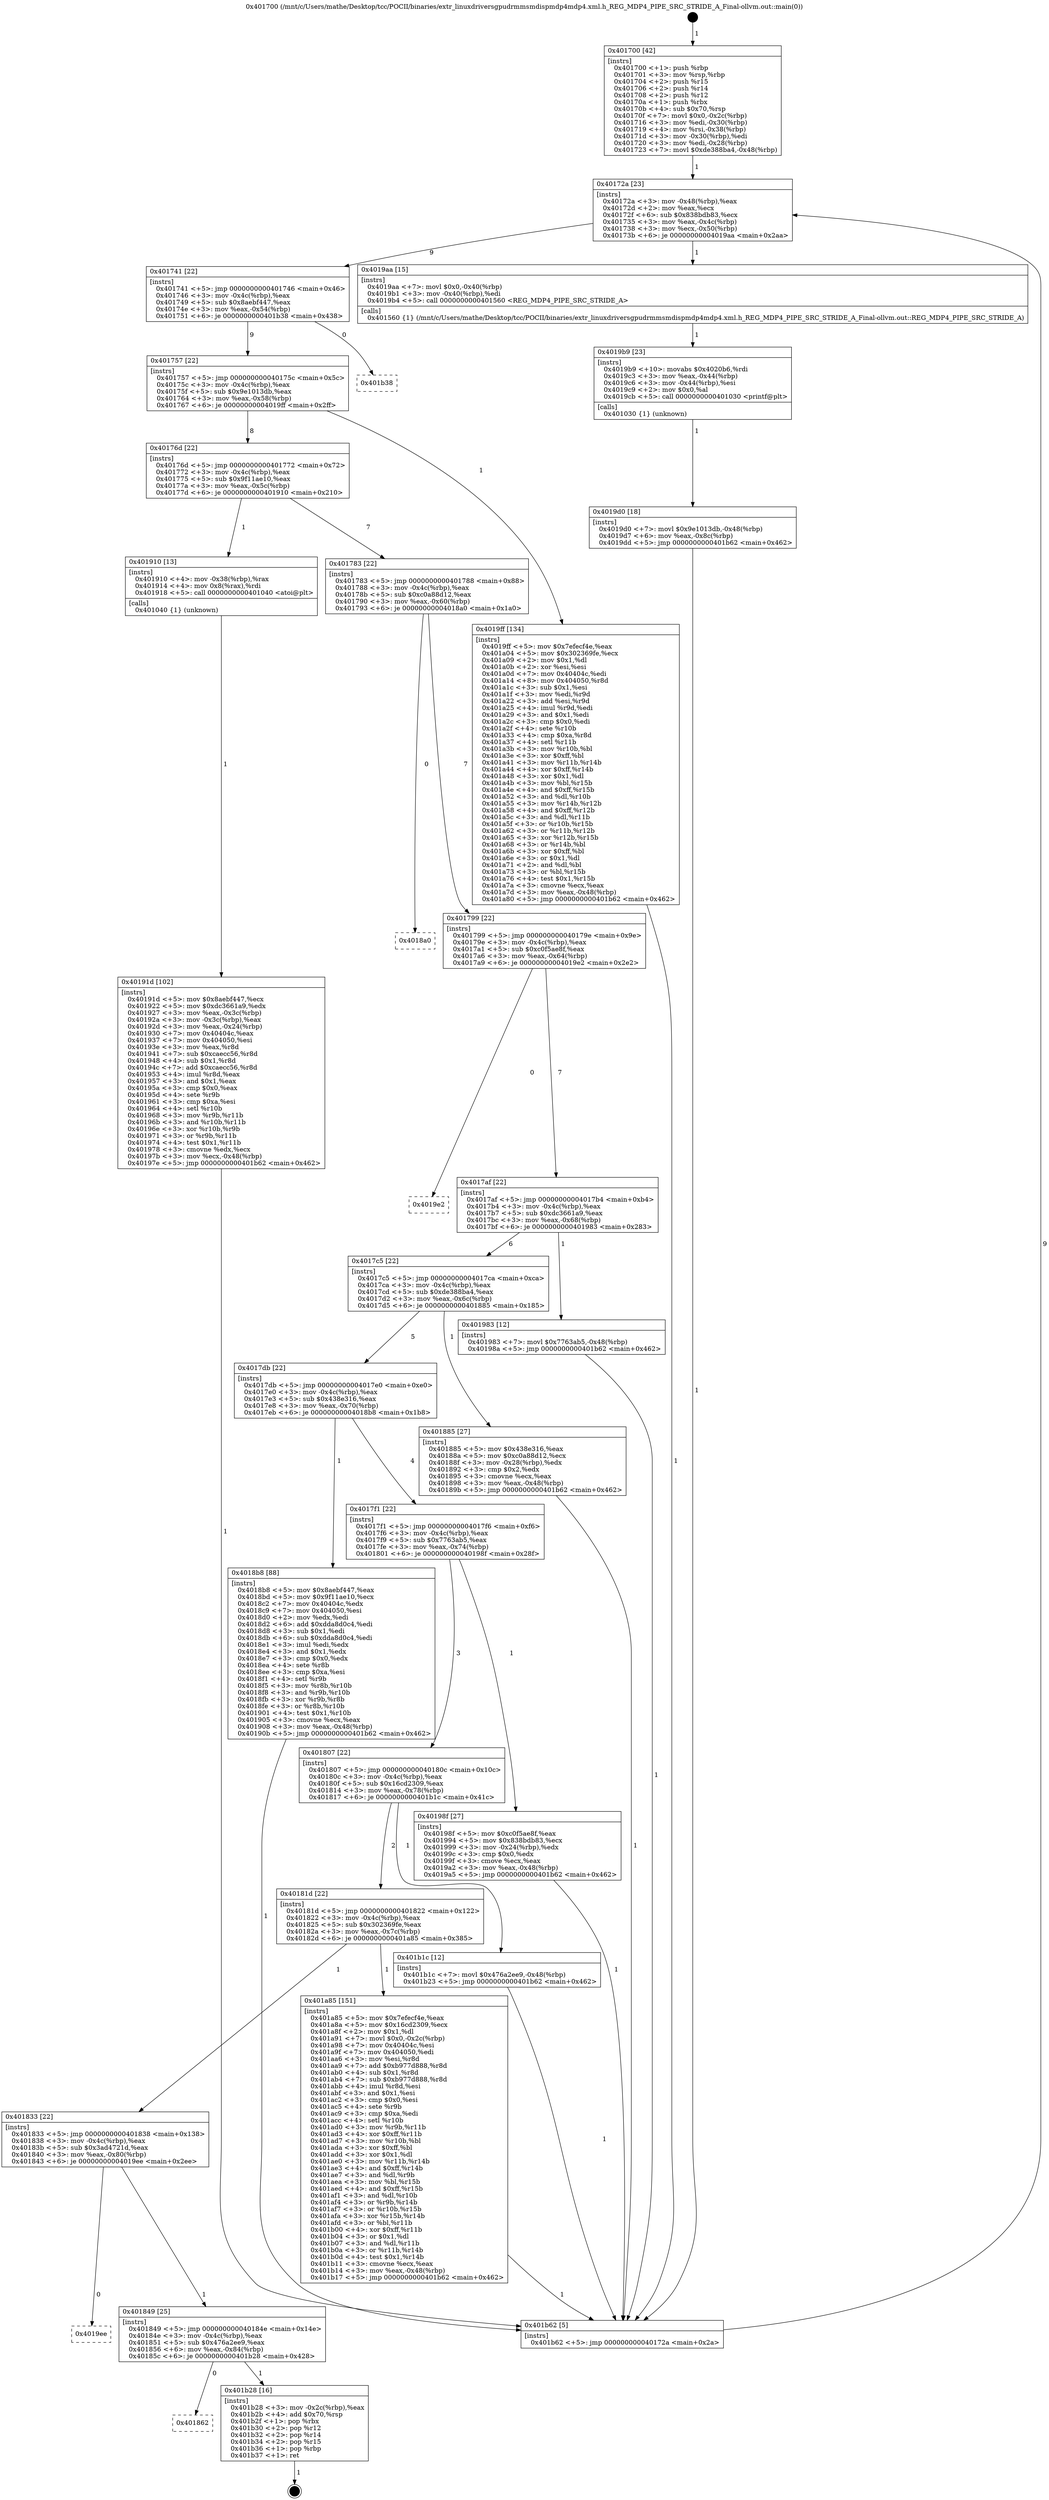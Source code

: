digraph "0x401700" {
  label = "0x401700 (/mnt/c/Users/mathe/Desktop/tcc/POCII/binaries/extr_linuxdriversgpudrmmsmdispmdp4mdp4.xml.h_REG_MDP4_PIPE_SRC_STRIDE_A_Final-ollvm.out::main(0))"
  labelloc = "t"
  node[shape=record]

  Entry [label="",width=0.3,height=0.3,shape=circle,fillcolor=black,style=filled]
  "0x40172a" [label="{
     0x40172a [23]\l
     | [instrs]\l
     &nbsp;&nbsp;0x40172a \<+3\>: mov -0x48(%rbp),%eax\l
     &nbsp;&nbsp;0x40172d \<+2\>: mov %eax,%ecx\l
     &nbsp;&nbsp;0x40172f \<+6\>: sub $0x838bdb83,%ecx\l
     &nbsp;&nbsp;0x401735 \<+3\>: mov %eax,-0x4c(%rbp)\l
     &nbsp;&nbsp;0x401738 \<+3\>: mov %ecx,-0x50(%rbp)\l
     &nbsp;&nbsp;0x40173b \<+6\>: je 00000000004019aa \<main+0x2aa\>\l
  }"]
  "0x4019aa" [label="{
     0x4019aa [15]\l
     | [instrs]\l
     &nbsp;&nbsp;0x4019aa \<+7\>: movl $0x0,-0x40(%rbp)\l
     &nbsp;&nbsp;0x4019b1 \<+3\>: mov -0x40(%rbp),%edi\l
     &nbsp;&nbsp;0x4019b4 \<+5\>: call 0000000000401560 \<REG_MDP4_PIPE_SRC_STRIDE_A\>\l
     | [calls]\l
     &nbsp;&nbsp;0x401560 \{1\} (/mnt/c/Users/mathe/Desktop/tcc/POCII/binaries/extr_linuxdriversgpudrmmsmdispmdp4mdp4.xml.h_REG_MDP4_PIPE_SRC_STRIDE_A_Final-ollvm.out::REG_MDP4_PIPE_SRC_STRIDE_A)\l
  }"]
  "0x401741" [label="{
     0x401741 [22]\l
     | [instrs]\l
     &nbsp;&nbsp;0x401741 \<+5\>: jmp 0000000000401746 \<main+0x46\>\l
     &nbsp;&nbsp;0x401746 \<+3\>: mov -0x4c(%rbp),%eax\l
     &nbsp;&nbsp;0x401749 \<+5\>: sub $0x8aebf447,%eax\l
     &nbsp;&nbsp;0x40174e \<+3\>: mov %eax,-0x54(%rbp)\l
     &nbsp;&nbsp;0x401751 \<+6\>: je 0000000000401b38 \<main+0x438\>\l
  }"]
  Exit [label="",width=0.3,height=0.3,shape=circle,fillcolor=black,style=filled,peripheries=2]
  "0x401b38" [label="{
     0x401b38\l
  }", style=dashed]
  "0x401757" [label="{
     0x401757 [22]\l
     | [instrs]\l
     &nbsp;&nbsp;0x401757 \<+5\>: jmp 000000000040175c \<main+0x5c\>\l
     &nbsp;&nbsp;0x40175c \<+3\>: mov -0x4c(%rbp),%eax\l
     &nbsp;&nbsp;0x40175f \<+5\>: sub $0x9e1013db,%eax\l
     &nbsp;&nbsp;0x401764 \<+3\>: mov %eax,-0x58(%rbp)\l
     &nbsp;&nbsp;0x401767 \<+6\>: je 00000000004019ff \<main+0x2ff\>\l
  }"]
  "0x401862" [label="{
     0x401862\l
  }", style=dashed]
  "0x4019ff" [label="{
     0x4019ff [134]\l
     | [instrs]\l
     &nbsp;&nbsp;0x4019ff \<+5\>: mov $0x7efecf4e,%eax\l
     &nbsp;&nbsp;0x401a04 \<+5\>: mov $0x302369fe,%ecx\l
     &nbsp;&nbsp;0x401a09 \<+2\>: mov $0x1,%dl\l
     &nbsp;&nbsp;0x401a0b \<+2\>: xor %esi,%esi\l
     &nbsp;&nbsp;0x401a0d \<+7\>: mov 0x40404c,%edi\l
     &nbsp;&nbsp;0x401a14 \<+8\>: mov 0x404050,%r8d\l
     &nbsp;&nbsp;0x401a1c \<+3\>: sub $0x1,%esi\l
     &nbsp;&nbsp;0x401a1f \<+3\>: mov %edi,%r9d\l
     &nbsp;&nbsp;0x401a22 \<+3\>: add %esi,%r9d\l
     &nbsp;&nbsp;0x401a25 \<+4\>: imul %r9d,%edi\l
     &nbsp;&nbsp;0x401a29 \<+3\>: and $0x1,%edi\l
     &nbsp;&nbsp;0x401a2c \<+3\>: cmp $0x0,%edi\l
     &nbsp;&nbsp;0x401a2f \<+4\>: sete %r10b\l
     &nbsp;&nbsp;0x401a33 \<+4\>: cmp $0xa,%r8d\l
     &nbsp;&nbsp;0x401a37 \<+4\>: setl %r11b\l
     &nbsp;&nbsp;0x401a3b \<+3\>: mov %r10b,%bl\l
     &nbsp;&nbsp;0x401a3e \<+3\>: xor $0xff,%bl\l
     &nbsp;&nbsp;0x401a41 \<+3\>: mov %r11b,%r14b\l
     &nbsp;&nbsp;0x401a44 \<+4\>: xor $0xff,%r14b\l
     &nbsp;&nbsp;0x401a48 \<+3\>: xor $0x1,%dl\l
     &nbsp;&nbsp;0x401a4b \<+3\>: mov %bl,%r15b\l
     &nbsp;&nbsp;0x401a4e \<+4\>: and $0xff,%r15b\l
     &nbsp;&nbsp;0x401a52 \<+3\>: and %dl,%r10b\l
     &nbsp;&nbsp;0x401a55 \<+3\>: mov %r14b,%r12b\l
     &nbsp;&nbsp;0x401a58 \<+4\>: and $0xff,%r12b\l
     &nbsp;&nbsp;0x401a5c \<+3\>: and %dl,%r11b\l
     &nbsp;&nbsp;0x401a5f \<+3\>: or %r10b,%r15b\l
     &nbsp;&nbsp;0x401a62 \<+3\>: or %r11b,%r12b\l
     &nbsp;&nbsp;0x401a65 \<+3\>: xor %r12b,%r15b\l
     &nbsp;&nbsp;0x401a68 \<+3\>: or %r14b,%bl\l
     &nbsp;&nbsp;0x401a6b \<+3\>: xor $0xff,%bl\l
     &nbsp;&nbsp;0x401a6e \<+3\>: or $0x1,%dl\l
     &nbsp;&nbsp;0x401a71 \<+2\>: and %dl,%bl\l
     &nbsp;&nbsp;0x401a73 \<+3\>: or %bl,%r15b\l
     &nbsp;&nbsp;0x401a76 \<+4\>: test $0x1,%r15b\l
     &nbsp;&nbsp;0x401a7a \<+3\>: cmovne %ecx,%eax\l
     &nbsp;&nbsp;0x401a7d \<+3\>: mov %eax,-0x48(%rbp)\l
     &nbsp;&nbsp;0x401a80 \<+5\>: jmp 0000000000401b62 \<main+0x462\>\l
  }"]
  "0x40176d" [label="{
     0x40176d [22]\l
     | [instrs]\l
     &nbsp;&nbsp;0x40176d \<+5\>: jmp 0000000000401772 \<main+0x72\>\l
     &nbsp;&nbsp;0x401772 \<+3\>: mov -0x4c(%rbp),%eax\l
     &nbsp;&nbsp;0x401775 \<+5\>: sub $0x9f11ae10,%eax\l
     &nbsp;&nbsp;0x40177a \<+3\>: mov %eax,-0x5c(%rbp)\l
     &nbsp;&nbsp;0x40177d \<+6\>: je 0000000000401910 \<main+0x210\>\l
  }"]
  "0x401b28" [label="{
     0x401b28 [16]\l
     | [instrs]\l
     &nbsp;&nbsp;0x401b28 \<+3\>: mov -0x2c(%rbp),%eax\l
     &nbsp;&nbsp;0x401b2b \<+4\>: add $0x70,%rsp\l
     &nbsp;&nbsp;0x401b2f \<+1\>: pop %rbx\l
     &nbsp;&nbsp;0x401b30 \<+2\>: pop %r12\l
     &nbsp;&nbsp;0x401b32 \<+2\>: pop %r14\l
     &nbsp;&nbsp;0x401b34 \<+2\>: pop %r15\l
     &nbsp;&nbsp;0x401b36 \<+1\>: pop %rbp\l
     &nbsp;&nbsp;0x401b37 \<+1\>: ret\l
  }"]
  "0x401910" [label="{
     0x401910 [13]\l
     | [instrs]\l
     &nbsp;&nbsp;0x401910 \<+4\>: mov -0x38(%rbp),%rax\l
     &nbsp;&nbsp;0x401914 \<+4\>: mov 0x8(%rax),%rdi\l
     &nbsp;&nbsp;0x401918 \<+5\>: call 0000000000401040 \<atoi@plt\>\l
     | [calls]\l
     &nbsp;&nbsp;0x401040 \{1\} (unknown)\l
  }"]
  "0x401783" [label="{
     0x401783 [22]\l
     | [instrs]\l
     &nbsp;&nbsp;0x401783 \<+5\>: jmp 0000000000401788 \<main+0x88\>\l
     &nbsp;&nbsp;0x401788 \<+3\>: mov -0x4c(%rbp),%eax\l
     &nbsp;&nbsp;0x40178b \<+5\>: sub $0xc0a88d12,%eax\l
     &nbsp;&nbsp;0x401790 \<+3\>: mov %eax,-0x60(%rbp)\l
     &nbsp;&nbsp;0x401793 \<+6\>: je 00000000004018a0 \<main+0x1a0\>\l
  }"]
  "0x401849" [label="{
     0x401849 [25]\l
     | [instrs]\l
     &nbsp;&nbsp;0x401849 \<+5\>: jmp 000000000040184e \<main+0x14e\>\l
     &nbsp;&nbsp;0x40184e \<+3\>: mov -0x4c(%rbp),%eax\l
     &nbsp;&nbsp;0x401851 \<+5\>: sub $0x476a2ee9,%eax\l
     &nbsp;&nbsp;0x401856 \<+6\>: mov %eax,-0x84(%rbp)\l
     &nbsp;&nbsp;0x40185c \<+6\>: je 0000000000401b28 \<main+0x428\>\l
  }"]
  "0x4018a0" [label="{
     0x4018a0\l
  }", style=dashed]
  "0x401799" [label="{
     0x401799 [22]\l
     | [instrs]\l
     &nbsp;&nbsp;0x401799 \<+5\>: jmp 000000000040179e \<main+0x9e\>\l
     &nbsp;&nbsp;0x40179e \<+3\>: mov -0x4c(%rbp),%eax\l
     &nbsp;&nbsp;0x4017a1 \<+5\>: sub $0xc0f5ae8f,%eax\l
     &nbsp;&nbsp;0x4017a6 \<+3\>: mov %eax,-0x64(%rbp)\l
     &nbsp;&nbsp;0x4017a9 \<+6\>: je 00000000004019e2 \<main+0x2e2\>\l
  }"]
  "0x4019ee" [label="{
     0x4019ee\l
  }", style=dashed]
  "0x4019e2" [label="{
     0x4019e2\l
  }", style=dashed]
  "0x4017af" [label="{
     0x4017af [22]\l
     | [instrs]\l
     &nbsp;&nbsp;0x4017af \<+5\>: jmp 00000000004017b4 \<main+0xb4\>\l
     &nbsp;&nbsp;0x4017b4 \<+3\>: mov -0x4c(%rbp),%eax\l
     &nbsp;&nbsp;0x4017b7 \<+5\>: sub $0xdc3661a9,%eax\l
     &nbsp;&nbsp;0x4017bc \<+3\>: mov %eax,-0x68(%rbp)\l
     &nbsp;&nbsp;0x4017bf \<+6\>: je 0000000000401983 \<main+0x283\>\l
  }"]
  "0x401833" [label="{
     0x401833 [22]\l
     | [instrs]\l
     &nbsp;&nbsp;0x401833 \<+5\>: jmp 0000000000401838 \<main+0x138\>\l
     &nbsp;&nbsp;0x401838 \<+3\>: mov -0x4c(%rbp),%eax\l
     &nbsp;&nbsp;0x40183b \<+5\>: sub $0x3ad4721d,%eax\l
     &nbsp;&nbsp;0x401840 \<+3\>: mov %eax,-0x80(%rbp)\l
     &nbsp;&nbsp;0x401843 \<+6\>: je 00000000004019ee \<main+0x2ee\>\l
  }"]
  "0x401983" [label="{
     0x401983 [12]\l
     | [instrs]\l
     &nbsp;&nbsp;0x401983 \<+7\>: movl $0x7763ab5,-0x48(%rbp)\l
     &nbsp;&nbsp;0x40198a \<+5\>: jmp 0000000000401b62 \<main+0x462\>\l
  }"]
  "0x4017c5" [label="{
     0x4017c5 [22]\l
     | [instrs]\l
     &nbsp;&nbsp;0x4017c5 \<+5\>: jmp 00000000004017ca \<main+0xca\>\l
     &nbsp;&nbsp;0x4017ca \<+3\>: mov -0x4c(%rbp),%eax\l
     &nbsp;&nbsp;0x4017cd \<+5\>: sub $0xde388ba4,%eax\l
     &nbsp;&nbsp;0x4017d2 \<+3\>: mov %eax,-0x6c(%rbp)\l
     &nbsp;&nbsp;0x4017d5 \<+6\>: je 0000000000401885 \<main+0x185\>\l
  }"]
  "0x401a85" [label="{
     0x401a85 [151]\l
     | [instrs]\l
     &nbsp;&nbsp;0x401a85 \<+5\>: mov $0x7efecf4e,%eax\l
     &nbsp;&nbsp;0x401a8a \<+5\>: mov $0x16cd2309,%ecx\l
     &nbsp;&nbsp;0x401a8f \<+2\>: mov $0x1,%dl\l
     &nbsp;&nbsp;0x401a91 \<+7\>: movl $0x0,-0x2c(%rbp)\l
     &nbsp;&nbsp;0x401a98 \<+7\>: mov 0x40404c,%esi\l
     &nbsp;&nbsp;0x401a9f \<+7\>: mov 0x404050,%edi\l
     &nbsp;&nbsp;0x401aa6 \<+3\>: mov %esi,%r8d\l
     &nbsp;&nbsp;0x401aa9 \<+7\>: add $0xb977d888,%r8d\l
     &nbsp;&nbsp;0x401ab0 \<+4\>: sub $0x1,%r8d\l
     &nbsp;&nbsp;0x401ab4 \<+7\>: sub $0xb977d888,%r8d\l
     &nbsp;&nbsp;0x401abb \<+4\>: imul %r8d,%esi\l
     &nbsp;&nbsp;0x401abf \<+3\>: and $0x1,%esi\l
     &nbsp;&nbsp;0x401ac2 \<+3\>: cmp $0x0,%esi\l
     &nbsp;&nbsp;0x401ac5 \<+4\>: sete %r9b\l
     &nbsp;&nbsp;0x401ac9 \<+3\>: cmp $0xa,%edi\l
     &nbsp;&nbsp;0x401acc \<+4\>: setl %r10b\l
     &nbsp;&nbsp;0x401ad0 \<+3\>: mov %r9b,%r11b\l
     &nbsp;&nbsp;0x401ad3 \<+4\>: xor $0xff,%r11b\l
     &nbsp;&nbsp;0x401ad7 \<+3\>: mov %r10b,%bl\l
     &nbsp;&nbsp;0x401ada \<+3\>: xor $0xff,%bl\l
     &nbsp;&nbsp;0x401add \<+3\>: xor $0x1,%dl\l
     &nbsp;&nbsp;0x401ae0 \<+3\>: mov %r11b,%r14b\l
     &nbsp;&nbsp;0x401ae3 \<+4\>: and $0xff,%r14b\l
     &nbsp;&nbsp;0x401ae7 \<+3\>: and %dl,%r9b\l
     &nbsp;&nbsp;0x401aea \<+3\>: mov %bl,%r15b\l
     &nbsp;&nbsp;0x401aed \<+4\>: and $0xff,%r15b\l
     &nbsp;&nbsp;0x401af1 \<+3\>: and %dl,%r10b\l
     &nbsp;&nbsp;0x401af4 \<+3\>: or %r9b,%r14b\l
     &nbsp;&nbsp;0x401af7 \<+3\>: or %r10b,%r15b\l
     &nbsp;&nbsp;0x401afa \<+3\>: xor %r15b,%r14b\l
     &nbsp;&nbsp;0x401afd \<+3\>: or %bl,%r11b\l
     &nbsp;&nbsp;0x401b00 \<+4\>: xor $0xff,%r11b\l
     &nbsp;&nbsp;0x401b04 \<+3\>: or $0x1,%dl\l
     &nbsp;&nbsp;0x401b07 \<+3\>: and %dl,%r11b\l
     &nbsp;&nbsp;0x401b0a \<+3\>: or %r11b,%r14b\l
     &nbsp;&nbsp;0x401b0d \<+4\>: test $0x1,%r14b\l
     &nbsp;&nbsp;0x401b11 \<+3\>: cmovne %ecx,%eax\l
     &nbsp;&nbsp;0x401b14 \<+3\>: mov %eax,-0x48(%rbp)\l
     &nbsp;&nbsp;0x401b17 \<+5\>: jmp 0000000000401b62 \<main+0x462\>\l
  }"]
  "0x401885" [label="{
     0x401885 [27]\l
     | [instrs]\l
     &nbsp;&nbsp;0x401885 \<+5\>: mov $0x438e316,%eax\l
     &nbsp;&nbsp;0x40188a \<+5\>: mov $0xc0a88d12,%ecx\l
     &nbsp;&nbsp;0x40188f \<+3\>: mov -0x28(%rbp),%edx\l
     &nbsp;&nbsp;0x401892 \<+3\>: cmp $0x2,%edx\l
     &nbsp;&nbsp;0x401895 \<+3\>: cmovne %ecx,%eax\l
     &nbsp;&nbsp;0x401898 \<+3\>: mov %eax,-0x48(%rbp)\l
     &nbsp;&nbsp;0x40189b \<+5\>: jmp 0000000000401b62 \<main+0x462\>\l
  }"]
  "0x4017db" [label="{
     0x4017db [22]\l
     | [instrs]\l
     &nbsp;&nbsp;0x4017db \<+5\>: jmp 00000000004017e0 \<main+0xe0\>\l
     &nbsp;&nbsp;0x4017e0 \<+3\>: mov -0x4c(%rbp),%eax\l
     &nbsp;&nbsp;0x4017e3 \<+5\>: sub $0x438e316,%eax\l
     &nbsp;&nbsp;0x4017e8 \<+3\>: mov %eax,-0x70(%rbp)\l
     &nbsp;&nbsp;0x4017eb \<+6\>: je 00000000004018b8 \<main+0x1b8\>\l
  }"]
  "0x401b62" [label="{
     0x401b62 [5]\l
     | [instrs]\l
     &nbsp;&nbsp;0x401b62 \<+5\>: jmp 000000000040172a \<main+0x2a\>\l
  }"]
  "0x401700" [label="{
     0x401700 [42]\l
     | [instrs]\l
     &nbsp;&nbsp;0x401700 \<+1\>: push %rbp\l
     &nbsp;&nbsp;0x401701 \<+3\>: mov %rsp,%rbp\l
     &nbsp;&nbsp;0x401704 \<+2\>: push %r15\l
     &nbsp;&nbsp;0x401706 \<+2\>: push %r14\l
     &nbsp;&nbsp;0x401708 \<+2\>: push %r12\l
     &nbsp;&nbsp;0x40170a \<+1\>: push %rbx\l
     &nbsp;&nbsp;0x40170b \<+4\>: sub $0x70,%rsp\l
     &nbsp;&nbsp;0x40170f \<+7\>: movl $0x0,-0x2c(%rbp)\l
     &nbsp;&nbsp;0x401716 \<+3\>: mov %edi,-0x30(%rbp)\l
     &nbsp;&nbsp;0x401719 \<+4\>: mov %rsi,-0x38(%rbp)\l
     &nbsp;&nbsp;0x40171d \<+3\>: mov -0x30(%rbp),%edi\l
     &nbsp;&nbsp;0x401720 \<+3\>: mov %edi,-0x28(%rbp)\l
     &nbsp;&nbsp;0x401723 \<+7\>: movl $0xde388ba4,-0x48(%rbp)\l
  }"]
  "0x40181d" [label="{
     0x40181d [22]\l
     | [instrs]\l
     &nbsp;&nbsp;0x40181d \<+5\>: jmp 0000000000401822 \<main+0x122\>\l
     &nbsp;&nbsp;0x401822 \<+3\>: mov -0x4c(%rbp),%eax\l
     &nbsp;&nbsp;0x401825 \<+5\>: sub $0x302369fe,%eax\l
     &nbsp;&nbsp;0x40182a \<+3\>: mov %eax,-0x7c(%rbp)\l
     &nbsp;&nbsp;0x40182d \<+6\>: je 0000000000401a85 \<main+0x385\>\l
  }"]
  "0x4018b8" [label="{
     0x4018b8 [88]\l
     | [instrs]\l
     &nbsp;&nbsp;0x4018b8 \<+5\>: mov $0x8aebf447,%eax\l
     &nbsp;&nbsp;0x4018bd \<+5\>: mov $0x9f11ae10,%ecx\l
     &nbsp;&nbsp;0x4018c2 \<+7\>: mov 0x40404c,%edx\l
     &nbsp;&nbsp;0x4018c9 \<+7\>: mov 0x404050,%esi\l
     &nbsp;&nbsp;0x4018d0 \<+2\>: mov %edx,%edi\l
     &nbsp;&nbsp;0x4018d2 \<+6\>: add $0xdda8d0c4,%edi\l
     &nbsp;&nbsp;0x4018d8 \<+3\>: sub $0x1,%edi\l
     &nbsp;&nbsp;0x4018db \<+6\>: sub $0xdda8d0c4,%edi\l
     &nbsp;&nbsp;0x4018e1 \<+3\>: imul %edi,%edx\l
     &nbsp;&nbsp;0x4018e4 \<+3\>: and $0x1,%edx\l
     &nbsp;&nbsp;0x4018e7 \<+3\>: cmp $0x0,%edx\l
     &nbsp;&nbsp;0x4018ea \<+4\>: sete %r8b\l
     &nbsp;&nbsp;0x4018ee \<+3\>: cmp $0xa,%esi\l
     &nbsp;&nbsp;0x4018f1 \<+4\>: setl %r9b\l
     &nbsp;&nbsp;0x4018f5 \<+3\>: mov %r8b,%r10b\l
     &nbsp;&nbsp;0x4018f8 \<+3\>: and %r9b,%r10b\l
     &nbsp;&nbsp;0x4018fb \<+3\>: xor %r9b,%r8b\l
     &nbsp;&nbsp;0x4018fe \<+3\>: or %r8b,%r10b\l
     &nbsp;&nbsp;0x401901 \<+4\>: test $0x1,%r10b\l
     &nbsp;&nbsp;0x401905 \<+3\>: cmovne %ecx,%eax\l
     &nbsp;&nbsp;0x401908 \<+3\>: mov %eax,-0x48(%rbp)\l
     &nbsp;&nbsp;0x40190b \<+5\>: jmp 0000000000401b62 \<main+0x462\>\l
  }"]
  "0x4017f1" [label="{
     0x4017f1 [22]\l
     | [instrs]\l
     &nbsp;&nbsp;0x4017f1 \<+5\>: jmp 00000000004017f6 \<main+0xf6\>\l
     &nbsp;&nbsp;0x4017f6 \<+3\>: mov -0x4c(%rbp),%eax\l
     &nbsp;&nbsp;0x4017f9 \<+5\>: sub $0x7763ab5,%eax\l
     &nbsp;&nbsp;0x4017fe \<+3\>: mov %eax,-0x74(%rbp)\l
     &nbsp;&nbsp;0x401801 \<+6\>: je 000000000040198f \<main+0x28f\>\l
  }"]
  "0x40191d" [label="{
     0x40191d [102]\l
     | [instrs]\l
     &nbsp;&nbsp;0x40191d \<+5\>: mov $0x8aebf447,%ecx\l
     &nbsp;&nbsp;0x401922 \<+5\>: mov $0xdc3661a9,%edx\l
     &nbsp;&nbsp;0x401927 \<+3\>: mov %eax,-0x3c(%rbp)\l
     &nbsp;&nbsp;0x40192a \<+3\>: mov -0x3c(%rbp),%eax\l
     &nbsp;&nbsp;0x40192d \<+3\>: mov %eax,-0x24(%rbp)\l
     &nbsp;&nbsp;0x401930 \<+7\>: mov 0x40404c,%eax\l
     &nbsp;&nbsp;0x401937 \<+7\>: mov 0x404050,%esi\l
     &nbsp;&nbsp;0x40193e \<+3\>: mov %eax,%r8d\l
     &nbsp;&nbsp;0x401941 \<+7\>: sub $0xcaecc56,%r8d\l
     &nbsp;&nbsp;0x401948 \<+4\>: sub $0x1,%r8d\l
     &nbsp;&nbsp;0x40194c \<+7\>: add $0xcaecc56,%r8d\l
     &nbsp;&nbsp;0x401953 \<+4\>: imul %r8d,%eax\l
     &nbsp;&nbsp;0x401957 \<+3\>: and $0x1,%eax\l
     &nbsp;&nbsp;0x40195a \<+3\>: cmp $0x0,%eax\l
     &nbsp;&nbsp;0x40195d \<+4\>: sete %r9b\l
     &nbsp;&nbsp;0x401961 \<+3\>: cmp $0xa,%esi\l
     &nbsp;&nbsp;0x401964 \<+4\>: setl %r10b\l
     &nbsp;&nbsp;0x401968 \<+3\>: mov %r9b,%r11b\l
     &nbsp;&nbsp;0x40196b \<+3\>: and %r10b,%r11b\l
     &nbsp;&nbsp;0x40196e \<+3\>: xor %r10b,%r9b\l
     &nbsp;&nbsp;0x401971 \<+3\>: or %r9b,%r11b\l
     &nbsp;&nbsp;0x401974 \<+4\>: test $0x1,%r11b\l
     &nbsp;&nbsp;0x401978 \<+3\>: cmovne %edx,%ecx\l
     &nbsp;&nbsp;0x40197b \<+3\>: mov %ecx,-0x48(%rbp)\l
     &nbsp;&nbsp;0x40197e \<+5\>: jmp 0000000000401b62 \<main+0x462\>\l
  }"]
  "0x401b1c" [label="{
     0x401b1c [12]\l
     | [instrs]\l
     &nbsp;&nbsp;0x401b1c \<+7\>: movl $0x476a2ee9,-0x48(%rbp)\l
     &nbsp;&nbsp;0x401b23 \<+5\>: jmp 0000000000401b62 \<main+0x462\>\l
  }"]
  "0x40198f" [label="{
     0x40198f [27]\l
     | [instrs]\l
     &nbsp;&nbsp;0x40198f \<+5\>: mov $0xc0f5ae8f,%eax\l
     &nbsp;&nbsp;0x401994 \<+5\>: mov $0x838bdb83,%ecx\l
     &nbsp;&nbsp;0x401999 \<+3\>: mov -0x24(%rbp),%edx\l
     &nbsp;&nbsp;0x40199c \<+3\>: cmp $0x0,%edx\l
     &nbsp;&nbsp;0x40199f \<+3\>: cmove %ecx,%eax\l
     &nbsp;&nbsp;0x4019a2 \<+3\>: mov %eax,-0x48(%rbp)\l
     &nbsp;&nbsp;0x4019a5 \<+5\>: jmp 0000000000401b62 \<main+0x462\>\l
  }"]
  "0x401807" [label="{
     0x401807 [22]\l
     | [instrs]\l
     &nbsp;&nbsp;0x401807 \<+5\>: jmp 000000000040180c \<main+0x10c\>\l
     &nbsp;&nbsp;0x40180c \<+3\>: mov -0x4c(%rbp),%eax\l
     &nbsp;&nbsp;0x40180f \<+5\>: sub $0x16cd2309,%eax\l
     &nbsp;&nbsp;0x401814 \<+3\>: mov %eax,-0x78(%rbp)\l
     &nbsp;&nbsp;0x401817 \<+6\>: je 0000000000401b1c \<main+0x41c\>\l
  }"]
  "0x4019b9" [label="{
     0x4019b9 [23]\l
     | [instrs]\l
     &nbsp;&nbsp;0x4019b9 \<+10\>: movabs $0x4020b6,%rdi\l
     &nbsp;&nbsp;0x4019c3 \<+3\>: mov %eax,-0x44(%rbp)\l
     &nbsp;&nbsp;0x4019c6 \<+3\>: mov -0x44(%rbp),%esi\l
     &nbsp;&nbsp;0x4019c9 \<+2\>: mov $0x0,%al\l
     &nbsp;&nbsp;0x4019cb \<+5\>: call 0000000000401030 \<printf@plt\>\l
     | [calls]\l
     &nbsp;&nbsp;0x401030 \{1\} (unknown)\l
  }"]
  "0x4019d0" [label="{
     0x4019d0 [18]\l
     | [instrs]\l
     &nbsp;&nbsp;0x4019d0 \<+7\>: movl $0x9e1013db,-0x48(%rbp)\l
     &nbsp;&nbsp;0x4019d7 \<+6\>: mov %eax,-0x8c(%rbp)\l
     &nbsp;&nbsp;0x4019dd \<+5\>: jmp 0000000000401b62 \<main+0x462\>\l
  }"]
  Entry -> "0x401700" [label=" 1"]
  "0x40172a" -> "0x4019aa" [label=" 1"]
  "0x40172a" -> "0x401741" [label=" 9"]
  "0x401b28" -> Exit [label=" 1"]
  "0x401741" -> "0x401b38" [label=" 0"]
  "0x401741" -> "0x401757" [label=" 9"]
  "0x401849" -> "0x401862" [label=" 0"]
  "0x401757" -> "0x4019ff" [label=" 1"]
  "0x401757" -> "0x40176d" [label=" 8"]
  "0x401849" -> "0x401b28" [label=" 1"]
  "0x40176d" -> "0x401910" [label=" 1"]
  "0x40176d" -> "0x401783" [label=" 7"]
  "0x401833" -> "0x401849" [label=" 1"]
  "0x401783" -> "0x4018a0" [label=" 0"]
  "0x401783" -> "0x401799" [label=" 7"]
  "0x401833" -> "0x4019ee" [label=" 0"]
  "0x401799" -> "0x4019e2" [label=" 0"]
  "0x401799" -> "0x4017af" [label=" 7"]
  "0x401b1c" -> "0x401b62" [label=" 1"]
  "0x4017af" -> "0x401983" [label=" 1"]
  "0x4017af" -> "0x4017c5" [label=" 6"]
  "0x401a85" -> "0x401b62" [label=" 1"]
  "0x4017c5" -> "0x401885" [label=" 1"]
  "0x4017c5" -> "0x4017db" [label=" 5"]
  "0x401885" -> "0x401b62" [label=" 1"]
  "0x401700" -> "0x40172a" [label=" 1"]
  "0x401b62" -> "0x40172a" [label=" 9"]
  "0x40181d" -> "0x401833" [label=" 1"]
  "0x4017db" -> "0x4018b8" [label=" 1"]
  "0x4017db" -> "0x4017f1" [label=" 4"]
  "0x4018b8" -> "0x401b62" [label=" 1"]
  "0x401910" -> "0x40191d" [label=" 1"]
  "0x40191d" -> "0x401b62" [label=" 1"]
  "0x401983" -> "0x401b62" [label=" 1"]
  "0x40181d" -> "0x401a85" [label=" 1"]
  "0x4017f1" -> "0x40198f" [label=" 1"]
  "0x4017f1" -> "0x401807" [label=" 3"]
  "0x40198f" -> "0x401b62" [label=" 1"]
  "0x4019aa" -> "0x4019b9" [label=" 1"]
  "0x4019b9" -> "0x4019d0" [label=" 1"]
  "0x4019d0" -> "0x401b62" [label=" 1"]
  "0x4019ff" -> "0x401b62" [label=" 1"]
  "0x401807" -> "0x40181d" [label=" 2"]
  "0x401807" -> "0x401b1c" [label=" 1"]
}
